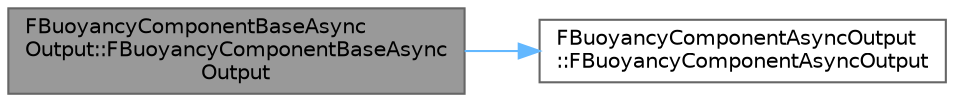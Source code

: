 digraph "FBuoyancyComponentBaseAsyncOutput::FBuoyancyComponentBaseAsyncOutput"
{
 // INTERACTIVE_SVG=YES
 // LATEX_PDF_SIZE
  bgcolor="transparent";
  edge [fontname=Helvetica,fontsize=10,labelfontname=Helvetica,labelfontsize=10];
  node [fontname=Helvetica,fontsize=10,shape=box,height=0.2,width=0.4];
  rankdir="LR";
  Node1 [id="Node000001",label="FBuoyancyComponentBaseAsync\lOutput::FBuoyancyComponentBaseAsync\lOutput",height=0.2,width=0.4,color="gray40", fillcolor="grey60", style="filled", fontcolor="black",tooltip=" "];
  Node1 -> Node2 [id="edge1_Node000001_Node000002",color="steelblue1",style="solid",tooltip=" "];
  Node2 [id="Node000002",label="FBuoyancyComponentAsyncOutput\l::FBuoyancyComponentAsyncOutput",height=0.2,width=0.4,color="grey40", fillcolor="white", style="filled",URL="$d9/d2d/structFBuoyancyComponentAsyncOutput.html#acfd420de12577fe883781cff436de4b9",tooltip=" "];
}
